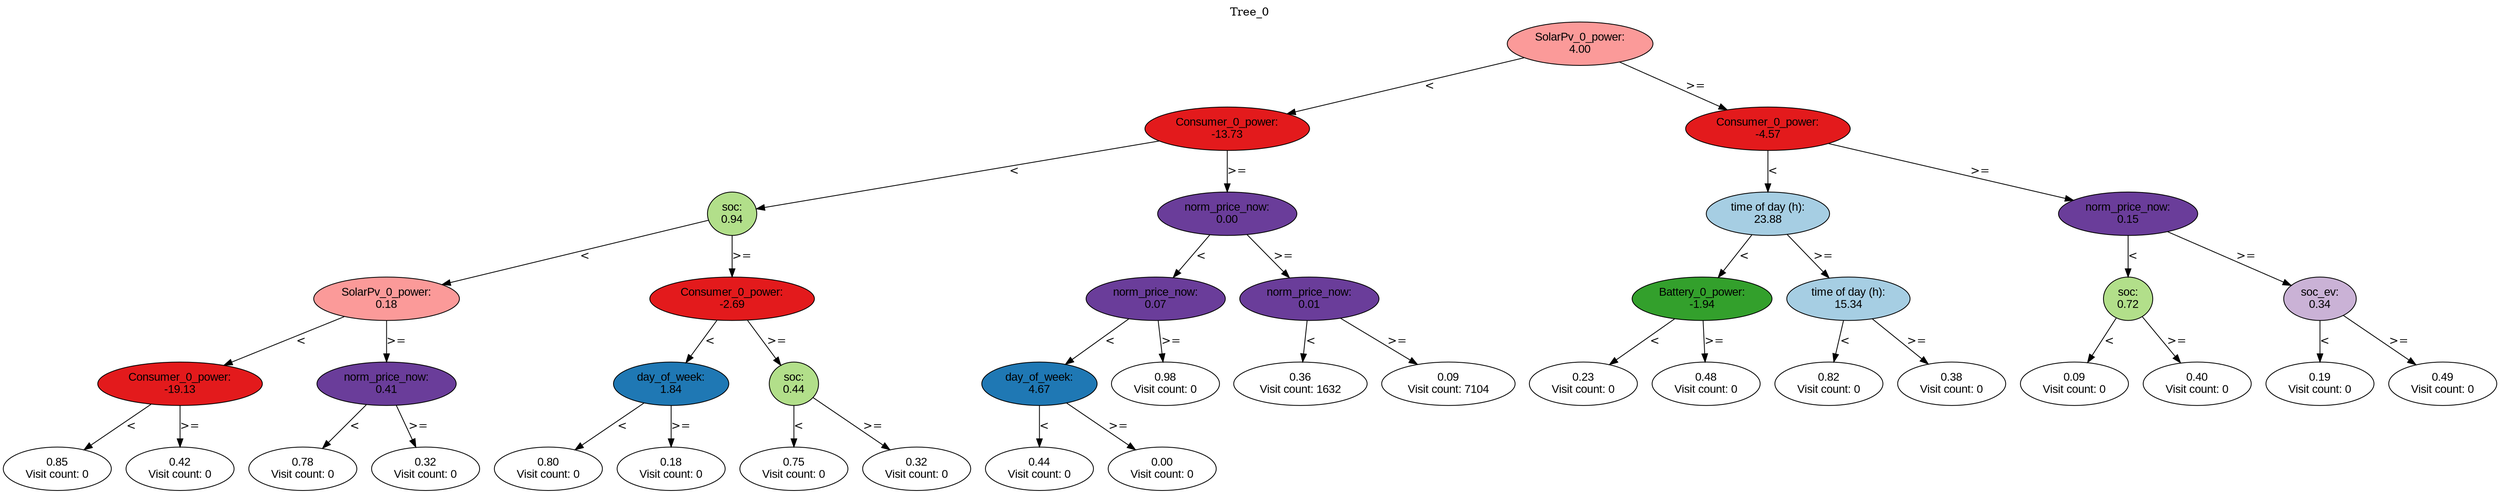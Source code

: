 digraph BST {
    node [fontname="Arial" style=filled colorscheme=paired12];
    0 [ label = "SolarPv_0_power:
4.00" fillcolor=5];
    1 [ label = "Consumer_0_power:
-13.73" fillcolor=6];
    2 [ label = "soc:
0.94" fillcolor=3];
    3 [ label = "SolarPv_0_power:
0.18" fillcolor=5];
    4 [ label = "Consumer_0_power:
-19.13" fillcolor=6];
    5 [ label = "0.85
Visit count: 0" fillcolor=white];
    6 [ label = "0.42
Visit count: 0" fillcolor=white];
    7 [ label = "norm_price_now:
0.41" fillcolor=10];
    8 [ label = "0.78
Visit count: 0" fillcolor=white];
    9 [ label = "0.32
Visit count: 0" fillcolor=white];
    10 [ label = "Consumer_0_power:
-2.69" fillcolor=6];
    11 [ label = "day_of_week:
1.84" fillcolor=2];
    12 [ label = "0.80
Visit count: 0" fillcolor=white];
    13 [ label = "0.18
Visit count: 0" fillcolor=white];
    14 [ label = "soc:
0.44" fillcolor=3];
    15 [ label = "0.75
Visit count: 0" fillcolor=white];
    16 [ label = "0.32
Visit count: 0" fillcolor=white];
    17 [ label = "norm_price_now:
0.00" fillcolor=10];
    18 [ label = "norm_price_now:
0.07" fillcolor=10];
    19 [ label = "day_of_week:
4.67" fillcolor=2];
    20 [ label = "0.44
Visit count: 0" fillcolor=white];
    21 [ label = "0.00
Visit count: 0" fillcolor=white];
    22 [ label = "0.98
Visit count: 0" fillcolor=white];
    23 [ label = "norm_price_now:
0.01" fillcolor=10];
    24 [ label = "0.36
Visit count: 1632" fillcolor=white];
    25 [ label = "0.09
Visit count: 7104" fillcolor=white];
    26 [ label = "Consumer_0_power:
-4.57" fillcolor=6];
    27 [ label = "time of day (h):
23.88" fillcolor=1];
    28 [ label = "Battery_0_power:
-1.94" fillcolor=4];
    29 [ label = "0.23
Visit count: 0" fillcolor=white];
    30 [ label = "0.48
Visit count: 0" fillcolor=white];
    31 [ label = "time of day (h):
15.34" fillcolor=1];
    32 [ label = "0.82
Visit count: 0" fillcolor=white];
    33 [ label = "0.38
Visit count: 0" fillcolor=white];
    34 [ label = "norm_price_now:
0.15" fillcolor=10];
    35 [ label = "soc:
0.72" fillcolor=3];
    36 [ label = "0.09
Visit count: 0" fillcolor=white];
    37 [ label = "0.40
Visit count: 0" fillcolor=white];
    38 [ label = "soc_ev:
0.34" fillcolor=9];
    39 [ label = "0.19
Visit count: 0" fillcolor=white];
    40 [ label = "0.49
Visit count: 0" fillcolor=white];

    0  -> 1[ label = "<"];
    0  -> 26[ label = ">="];
    1  -> 2[ label = "<"];
    1  -> 17[ label = ">="];
    2  -> 3[ label = "<"];
    2  -> 10[ label = ">="];
    3  -> 4[ label = "<"];
    3  -> 7[ label = ">="];
    4  -> 5[ label = "<"];
    4  -> 6[ label = ">="];
    7  -> 8[ label = "<"];
    7  -> 9[ label = ">="];
    10  -> 11[ label = "<"];
    10  -> 14[ label = ">="];
    11  -> 12[ label = "<"];
    11  -> 13[ label = ">="];
    14  -> 15[ label = "<"];
    14  -> 16[ label = ">="];
    17  -> 18[ label = "<"];
    17  -> 23[ label = ">="];
    18  -> 19[ label = "<"];
    18  -> 22[ label = ">="];
    19  -> 20[ label = "<"];
    19  -> 21[ label = ">="];
    23  -> 24[ label = "<"];
    23  -> 25[ label = ">="];
    26  -> 27[ label = "<"];
    26  -> 34[ label = ">="];
    27  -> 28[ label = "<"];
    27  -> 31[ label = ">="];
    28  -> 29[ label = "<"];
    28  -> 30[ label = ">="];
    31  -> 32[ label = "<"];
    31  -> 33[ label = ">="];
    34  -> 35[ label = "<"];
    34  -> 38[ label = ">="];
    35  -> 36[ label = "<"];
    35  -> 37[ label = ">="];
    38  -> 39[ label = "<"];
    38  -> 40[ label = ">="];

    labelloc="t";
    label="Tree_0";
}